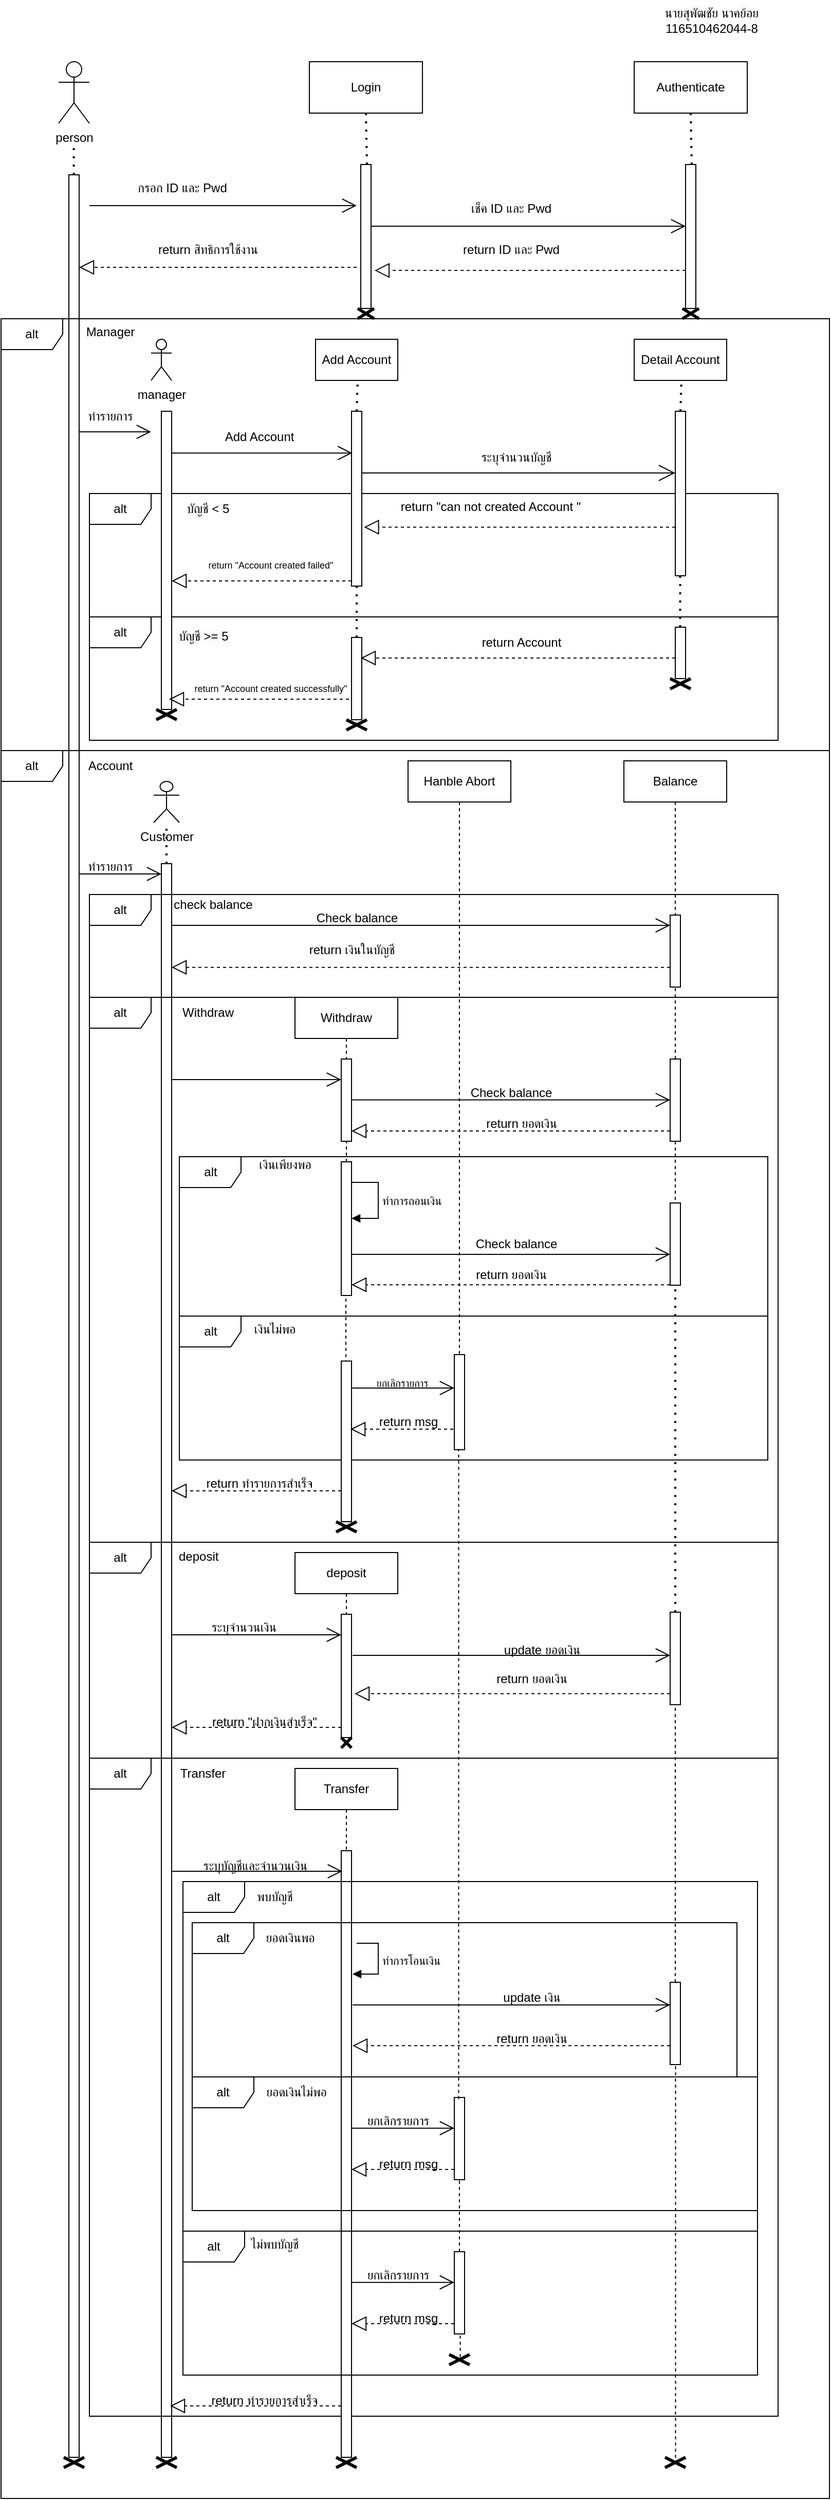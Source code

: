 <mxfile version="25.0.3">
  <diagram name="หน้า-1" id="PzbtHWjbDMWsC_KnwCjL">
    <mxGraphModel dx="583" dy="316" grid="1" gridSize="10" guides="1" tooltips="1" connect="1" arrows="1" fold="1" page="1" pageScale="1" pageWidth="827" pageHeight="1169" math="0" shadow="0">
      <root>
        <mxCell id="0" />
        <mxCell id="1" parent="0" />
        <mxCell id="2a6KX6YkP8PHLypZ1eYJ-5" value="person" style="shape=umlActor;verticalLabelPosition=bottom;verticalAlign=top;html=1;" parent="1" vertex="1">
          <mxGeometry x="60" y="60" width="30" height="60" as="geometry" />
        </mxCell>
        <mxCell id="2a6KX6YkP8PHLypZ1eYJ-6" value="Login" style="html=1;whiteSpace=wrap;" parent="1" vertex="1">
          <mxGeometry x="304" y="60" width="110" height="50" as="geometry" />
        </mxCell>
        <mxCell id="2a6KX6YkP8PHLypZ1eYJ-7" value="Authenticate" style="html=1;whiteSpace=wrap;" parent="1" vertex="1">
          <mxGeometry x="620" y="60" width="110" height="50" as="geometry" />
        </mxCell>
        <mxCell id="2a6KX6YkP8PHLypZ1eYJ-8" value="" style="html=1;points=[[0,0,0,0,5],[0,1,0,0,-5],[1,0,0,0,5],[1,1,0,0,-5]];perimeter=orthogonalPerimeter;outlineConnect=0;targetShapes=umlLifeline;portConstraint=eastwest;newEdgeStyle={&quot;curved&quot;:0,&quot;rounded&quot;:0};" parent="1" vertex="1">
          <mxGeometry x="70" y="170" width="10" height="2220" as="geometry" />
        </mxCell>
        <mxCell id="2a6KX6YkP8PHLypZ1eYJ-9" value="" style="endArrow=none;dashed=1;html=1;dashPattern=1 3;strokeWidth=2;rounded=0;" parent="1" edge="1">
          <mxGeometry width="50" height="50" relative="1" as="geometry">
            <mxPoint x="74.76" y="170" as="sourcePoint" />
            <mxPoint x="74.76" y="140" as="targetPoint" />
          </mxGeometry>
        </mxCell>
        <mxCell id="2a6KX6YkP8PHLypZ1eYJ-11" value="" style="html=1;points=[[0,0,0,0,5],[0,1,0,0,-5],[1,0,0,0,5],[1,1,0,0,-5]];perimeter=orthogonalPerimeter;outlineConnect=0;targetShapes=umlLifeline;portConstraint=eastwest;newEdgeStyle={&quot;curved&quot;:0,&quot;rounded&quot;:0};" parent="1" vertex="1">
          <mxGeometry x="354" y="160" width="10" height="140" as="geometry" />
        </mxCell>
        <mxCell id="2a6KX6YkP8PHLypZ1eYJ-12" value="" style="endArrow=open;endFill=1;endSize=12;html=1;rounded=0;" parent="1" edge="1">
          <mxGeometry width="160" relative="1" as="geometry">
            <mxPoint x="90" y="200" as="sourcePoint" />
            <mxPoint x="350" y="200" as="targetPoint" />
          </mxGeometry>
        </mxCell>
        <mxCell id="2a6KX6YkP8PHLypZ1eYJ-13" value="" style="endArrow=none;dashed=1;html=1;dashPattern=1 3;strokeWidth=2;rounded=0;entryX=0.5;entryY=1;entryDx=0;entryDy=0;" parent="1" edge="1">
          <mxGeometry width="50" height="50" relative="1" as="geometry">
            <mxPoint x="676" y="160" as="sourcePoint" />
            <mxPoint x="675" y="110" as="targetPoint" />
          </mxGeometry>
        </mxCell>
        <mxCell id="2a6KX6YkP8PHLypZ1eYJ-14" value="" style="html=1;points=[[0,0,0,0,5],[0,1,0,0,-5],[1,0,0,0,5],[1,1,0,0,-5]];perimeter=orthogonalPerimeter;outlineConnect=0;targetShapes=umlLifeline;portConstraint=eastwest;newEdgeStyle={&quot;curved&quot;:0,&quot;rounded&quot;:0};" parent="1" vertex="1">
          <mxGeometry x="670" y="160" width="10" height="140" as="geometry" />
        </mxCell>
        <mxCell id="2a6KX6YkP8PHLypZ1eYJ-15" value="" style="endArrow=open;endFill=1;endSize=12;html=1;rounded=0;" parent="1" target="2a6KX6YkP8PHLypZ1eYJ-14" edge="1">
          <mxGeometry width="160" relative="1" as="geometry">
            <mxPoint x="364" y="220" as="sourcePoint" />
            <mxPoint x="624" y="220" as="targetPoint" />
          </mxGeometry>
        </mxCell>
        <mxCell id="2a6KX6YkP8PHLypZ1eYJ-16" value="" style="shape=umlDestroy;whiteSpace=wrap;html=1;strokeWidth=3;targetShapes=umlLifeline;" parent="1" vertex="1">
          <mxGeometry x="351" y="300" width="16" height="10" as="geometry" />
        </mxCell>
        <mxCell id="2a6KX6YkP8PHLypZ1eYJ-17" value="" style="endArrow=block;dashed=1;endFill=0;endSize=12;html=1;rounded=0;entryX=1.343;entryY=0.736;entryDx=0;entryDy=0;entryPerimeter=0;" parent="1" source="2a6KX6YkP8PHLypZ1eYJ-14" target="2a6KX6YkP8PHLypZ1eYJ-11" edge="1">
          <mxGeometry width="160" relative="1" as="geometry">
            <mxPoint x="413" y="260" as="sourcePoint" />
            <mxPoint x="573" y="260" as="targetPoint" />
          </mxGeometry>
        </mxCell>
        <mxCell id="2a6KX6YkP8PHLypZ1eYJ-18" value="" style="shape=umlDestroy;whiteSpace=wrap;html=1;strokeWidth=3;targetShapes=umlLifeline;" parent="1" vertex="1">
          <mxGeometry x="667" y="300" width="16" height="10" as="geometry" />
        </mxCell>
        <mxCell id="2a6KX6YkP8PHLypZ1eYJ-19" value="" style="endArrow=block;dashed=1;endFill=0;endSize=12;html=1;rounded=0;" parent="1" target="2a6KX6YkP8PHLypZ1eYJ-8" edge="1">
          <mxGeometry width="160" relative="1" as="geometry">
            <mxPoint x="350" y="260" as="sourcePoint" />
            <mxPoint x="170" y="260" as="targetPoint" />
          </mxGeometry>
        </mxCell>
        <mxCell id="2a6KX6YkP8PHLypZ1eYJ-20" value="กรอก ID และ Pwd" style="text;html=1;align=center;verticalAlign=middle;resizable=0;points=[];autosize=1;strokeColor=none;fillColor=none;" parent="1" vertex="1">
          <mxGeometry x="120" y="168" width="120" height="30" as="geometry" />
        </mxCell>
        <mxCell id="2a6KX6YkP8PHLypZ1eYJ-21" value="เช็ค ID และ Pwd" style="text;html=1;align=center;verticalAlign=middle;resizable=0;points=[];autosize=1;strokeColor=none;fillColor=none;" parent="1" vertex="1">
          <mxGeometry x="445" y="188" width="110" height="30" as="geometry" />
        </mxCell>
        <mxCell id="2a6KX6YkP8PHLypZ1eYJ-22" value="return ID และ Pwd" style="text;html=1;align=center;verticalAlign=middle;resizable=0;points=[];autosize=1;strokeColor=none;fillColor=none;" parent="1" vertex="1">
          <mxGeometry x="440" y="228" width="120" height="30" as="geometry" />
        </mxCell>
        <mxCell id="2a6KX6YkP8PHLypZ1eYJ-23" value="return สิทธิการใช้งาน" style="text;html=1;align=center;verticalAlign=middle;resizable=0;points=[];autosize=1;strokeColor=none;fillColor=none;" parent="1" vertex="1">
          <mxGeometry x="140" y="228" width="130" height="30" as="geometry" />
        </mxCell>
        <mxCell id="2a6KX6YkP8PHLypZ1eYJ-24" value="alt" style="shape=umlFrame;whiteSpace=wrap;html=1;pointerEvents=0;" parent="1" vertex="1">
          <mxGeometry x="4" y="310" width="806" height="420" as="geometry" />
        </mxCell>
        <mxCell id="2a6KX6YkP8PHLypZ1eYJ-25" value="Manager" style="text;html=1;align=center;verticalAlign=middle;resizable=0;points=[];autosize=1;strokeColor=none;fillColor=none;" parent="1" vertex="1">
          <mxGeometry x="75" y="308" width="70" height="30" as="geometry" />
        </mxCell>
        <mxCell id="2a6KX6YkP8PHLypZ1eYJ-26" value="manager" style="shape=umlActor;verticalLabelPosition=bottom;verticalAlign=top;html=1;" parent="1" vertex="1">
          <mxGeometry x="150" y="330" width="20" height="40" as="geometry" />
        </mxCell>
        <mxCell id="2a6KX6YkP8PHLypZ1eYJ-27" value="Add Account" style="html=1;whiteSpace=wrap;" parent="1" vertex="1">
          <mxGeometry x="310" y="330" width="80" height="40" as="geometry" />
        </mxCell>
        <mxCell id="2a6KX6YkP8PHLypZ1eYJ-28" value="Detail Account" style="html=1;whiteSpace=wrap;" parent="1" vertex="1">
          <mxGeometry x="620" y="330" width="90" height="40" as="geometry" />
        </mxCell>
        <mxCell id="2a6KX6YkP8PHLypZ1eYJ-29" value="alt" style="shape=umlFrame;whiteSpace=wrap;html=1;pointerEvents=0;" parent="1" vertex="1">
          <mxGeometry x="90" y="480" width="670" height="120" as="geometry" />
        </mxCell>
        <mxCell id="2a6KX6YkP8PHLypZ1eYJ-30" value="alt" style="shape=umlFrame;whiteSpace=wrap;html=1;pointerEvents=0;" parent="1" vertex="1">
          <mxGeometry x="90" y="600" width="670" height="120" as="geometry" />
        </mxCell>
        <mxCell id="2a6KX6YkP8PHLypZ1eYJ-31" value="" style="html=1;points=[[0,0,0,0,5],[0,1,0,0,-5],[1,0,0,0,5],[1,1,0,0,-5]];perimeter=orthogonalPerimeter;outlineConnect=0;targetShapes=umlLifeline;portConstraint=eastwest;newEdgeStyle={&quot;curved&quot;:0,&quot;rounded&quot;:0};" parent="1" vertex="1">
          <mxGeometry x="160" y="400" width="10" height="290" as="geometry" />
        </mxCell>
        <mxCell id="2a6KX6YkP8PHLypZ1eYJ-32" value="" style="shape=umlDestroy;whiteSpace=wrap;html=1;strokeWidth=3;targetShapes=umlLifeline;" parent="1" vertex="1">
          <mxGeometry x="155" y="690" width="20" height="10" as="geometry" />
        </mxCell>
        <mxCell id="2a6KX6YkP8PHLypZ1eYJ-33" value="" style="endArrow=none;dashed=1;html=1;dashPattern=1 3;strokeWidth=2;rounded=0;entryX=0.5;entryY=1;entryDx=0;entryDy=0;" parent="1" edge="1">
          <mxGeometry width="50" height="50" relative="1" as="geometry">
            <mxPoint x="360" y="160" as="sourcePoint" />
            <mxPoint x="359" y="110" as="targetPoint" />
          </mxGeometry>
        </mxCell>
        <mxCell id="2a6KX6YkP8PHLypZ1eYJ-34" value="" style="endArrow=none;dashed=1;html=1;dashPattern=1 3;strokeWidth=2;rounded=0;entryX=0.5;entryY=1;entryDx=0;entryDy=0;" parent="1" edge="1">
          <mxGeometry width="50" height="50" relative="1" as="geometry">
            <mxPoint x="350" y="400" as="sourcePoint" />
            <mxPoint x="351" y="370" as="targetPoint" />
          </mxGeometry>
        </mxCell>
        <mxCell id="2a6KX6YkP8PHLypZ1eYJ-35" value="" style="html=1;points=[[0,0,0,0,5],[0,1,0,0,-5],[1,0,0,0,5],[1,1,0,0,-5]];perimeter=orthogonalPerimeter;outlineConnect=0;targetShapes=umlLifeline;portConstraint=eastwest;newEdgeStyle={&quot;curved&quot;:0,&quot;rounded&quot;:0};" parent="1" vertex="1">
          <mxGeometry x="345" y="400" width="10" height="170" as="geometry" />
        </mxCell>
        <mxCell id="2a6KX6YkP8PHLypZ1eYJ-36" value="" style="endArrow=none;dashed=1;html=1;dashPattern=1 3;strokeWidth=2;rounded=0;entryX=0.5;entryY=1;entryDx=0;entryDy=0;" parent="1" edge="1">
          <mxGeometry width="50" height="50" relative="1" as="geometry">
            <mxPoint x="665" y="400" as="sourcePoint" />
            <mxPoint x="666" y="370" as="targetPoint" />
          </mxGeometry>
        </mxCell>
        <mxCell id="2a6KX6YkP8PHLypZ1eYJ-37" value="" style="html=1;points=[[0,0,0,0,5],[0,1,0,0,-5],[1,0,0,0,5],[1,1,0,0,-5]];perimeter=orthogonalPerimeter;outlineConnect=0;targetShapes=umlLifeline;portConstraint=eastwest;newEdgeStyle={&quot;curved&quot;:0,&quot;rounded&quot;:0};" parent="1" vertex="1">
          <mxGeometry x="660" y="400" width="10" height="160" as="geometry" />
        </mxCell>
        <mxCell id="2a6KX6YkP8PHLypZ1eYJ-39" value="" style="endArrow=open;endFill=1;endSize=12;html=1;rounded=0;" parent="1" edge="1">
          <mxGeometry width="160" relative="1" as="geometry">
            <mxPoint x="80" y="420" as="sourcePoint" />
            <mxPoint x="150" y="420" as="targetPoint" />
          </mxGeometry>
        </mxCell>
        <mxCell id="2a6KX6YkP8PHLypZ1eYJ-40" value="ทำรายการ" style="text;html=1;align=center;verticalAlign=middle;resizable=0;points=[];autosize=1;strokeColor=none;fillColor=none;" parent="1" vertex="1">
          <mxGeometry x="75" y="390" width="70" height="30" as="geometry" />
        </mxCell>
        <mxCell id="2a6KX6YkP8PHLypZ1eYJ-42" value="" style="endArrow=open;endFill=1;endSize=12;html=1;rounded=0;entryX=0.076;entryY=0.239;entryDx=0;entryDy=0;entryPerimeter=0;" parent="1" source="2a6KX6YkP8PHLypZ1eYJ-31" target="2a6KX6YkP8PHLypZ1eYJ-35" edge="1">
          <mxGeometry width="160" relative="1" as="geometry">
            <mxPoint x="180" y="440" as="sourcePoint" />
            <mxPoint x="340" y="440" as="targetPoint" />
          </mxGeometry>
        </mxCell>
        <mxCell id="2a6KX6YkP8PHLypZ1eYJ-43" value="Add Account" style="text;html=1;align=center;verticalAlign=middle;resizable=0;points=[];autosize=1;strokeColor=none;fillColor=none;" parent="1" vertex="1">
          <mxGeometry x="210" y="410" width="90" height="30" as="geometry" />
        </mxCell>
        <mxCell id="2a6KX6YkP8PHLypZ1eYJ-44" value="" style="endArrow=open;endFill=1;endSize=14;html=1;rounded=0;" parent="1" target="2a6KX6YkP8PHLypZ1eYJ-37" edge="1">
          <mxGeometry width="160" relative="1" as="geometry">
            <mxPoint x="355" y="460" as="sourcePoint" />
            <mxPoint x="515" y="460" as="targetPoint" />
          </mxGeometry>
        </mxCell>
        <mxCell id="OLqsji2p51cTwFN1zE4I-1" value="ระบุจำนวนบัญชี" style="text;html=1;align=center;verticalAlign=middle;resizable=0;points=[];autosize=1;strokeColor=none;fillColor=none;" parent="1" vertex="1">
          <mxGeometry x="455" y="430" width="100" height="30" as="geometry" />
        </mxCell>
        <mxCell id="OLqsji2p51cTwFN1zE4I-2" value="บัญชี &amp;lt; 5" style="text;html=1;align=center;verticalAlign=middle;resizable=0;points=[];autosize=1;strokeColor=none;fillColor=none;" parent="1" vertex="1">
          <mxGeometry x="170" y="480" width="70" height="30" as="geometry" />
        </mxCell>
        <mxCell id="OLqsji2p51cTwFN1zE4I-3" value="" style="endArrow=block;dashed=1;endFill=0;endSize=12;html=1;rounded=0;" parent="1" edge="1">
          <mxGeometry width="160" relative="1" as="geometry">
            <mxPoint x="530" y="540" as="sourcePoint" />
            <mxPoint x="530" y="540" as="targetPoint" />
          </mxGeometry>
        </mxCell>
        <mxCell id="OLqsji2p51cTwFN1zE4I-4" value="" style="endArrow=block;dashed=1;endFill=0;endSize=12;html=1;rounded=0;entryX=1.22;entryY=0.663;entryDx=0;entryDy=0;entryPerimeter=0;" parent="1" source="2a6KX6YkP8PHLypZ1eYJ-37" target="2a6KX6YkP8PHLypZ1eYJ-35" edge="1">
          <mxGeometry width="160" relative="1" as="geometry">
            <mxPoint x="370" y="540" as="sourcePoint" />
            <mxPoint x="530" y="540" as="targetPoint" />
          </mxGeometry>
        </mxCell>
        <mxCell id="OLqsji2p51cTwFN1zE4I-5" value="return &quot;can not created Account &quot;" style="text;html=1;align=center;verticalAlign=middle;resizable=0;points=[];autosize=1;strokeColor=none;fillColor=none;" parent="1" vertex="1">
          <mxGeometry x="380" y="478" width="200" height="30" as="geometry" />
        </mxCell>
        <mxCell id="OLqsji2p51cTwFN1zE4I-6" value="" style="endArrow=block;dashed=1;endFill=0;endSize=12;html=1;rounded=0;exitX=0;exitY=1;exitDx=0;exitDy=-5;exitPerimeter=0;" parent="1" source="2a6KX6YkP8PHLypZ1eYJ-35" target="2a6KX6YkP8PHLypZ1eYJ-31" edge="1">
          <mxGeometry width="160" relative="1" as="geometry">
            <mxPoint x="150" y="520" as="sourcePoint" />
            <mxPoint x="310" y="520" as="targetPoint" />
          </mxGeometry>
        </mxCell>
        <mxCell id="OLqsji2p51cTwFN1zE4I-7" value="return &quot;Account created failed&quot;" style="text;html=1;align=center;verticalAlign=middle;resizable=0;points=[];autosize=1;strokeColor=none;fillColor=none;fontSize=9;" parent="1" vertex="1">
          <mxGeometry x="196" y="540" width="140" height="20" as="geometry" />
        </mxCell>
        <mxCell id="CwJPg5COREhSYCsojFhI-1" value="" style="html=1;points=[[0,0,0,0,5],[0,1,0,0,-5],[1,0,0,0,5],[1,1,0,0,-5]];perimeter=orthogonalPerimeter;outlineConnect=0;targetShapes=umlLifeline;portConstraint=eastwest;newEdgeStyle={&quot;curved&quot;:0,&quot;rounded&quot;:0};" vertex="1" parent="1">
          <mxGeometry x="345" y="620" width="10" height="80" as="geometry" />
        </mxCell>
        <mxCell id="CwJPg5COREhSYCsojFhI-2" value="" style="endArrow=none;dashed=1;html=1;dashPattern=1 3;strokeWidth=2;rounded=0;" edge="1" parent="1" source="CwJPg5COREhSYCsojFhI-1" target="2a6KX6YkP8PHLypZ1eYJ-35">
          <mxGeometry width="50" height="50" relative="1" as="geometry">
            <mxPoint x="390" y="690" as="sourcePoint" />
            <mxPoint x="440" y="640" as="targetPoint" />
          </mxGeometry>
        </mxCell>
        <mxCell id="CwJPg5COREhSYCsojFhI-3" value="" style="endArrow=block;dashed=1;endFill=0;endSize=12;html=1;rounded=0;exitX=0;exitY=1;exitDx=0;exitDy=-5;exitPerimeter=0;" edge="1" parent="1">
          <mxGeometry width="160" relative="1" as="geometry">
            <mxPoint x="342.5" y="680" as="sourcePoint" />
            <mxPoint x="167.5" y="680" as="targetPoint" />
          </mxGeometry>
        </mxCell>
        <mxCell id="CwJPg5COREhSYCsojFhI-4" value="" style="endArrow=block;dashed=1;endFill=0;endSize=12;html=1;rounded=0;entryX=1.22;entryY=0.663;entryDx=0;entryDy=0;entryPerimeter=0;" edge="1" parent="1" source="CwJPg5COREhSYCsojFhI-5">
          <mxGeometry width="160" relative="1" as="geometry">
            <mxPoint x="657" y="640" as="sourcePoint" />
            <mxPoint x="354" y="640" as="targetPoint" />
          </mxGeometry>
        </mxCell>
        <mxCell id="CwJPg5COREhSYCsojFhI-5" value="" style="html=1;points=[[0,0,0,0,5],[0,1,0,0,-5],[1,0,0,0,5],[1,1,0,0,-5]];perimeter=orthogonalPerimeter;outlineConnect=0;targetShapes=umlLifeline;portConstraint=eastwest;newEdgeStyle={&quot;curved&quot;:0,&quot;rounded&quot;:0};" vertex="1" parent="1">
          <mxGeometry x="660" y="610" width="10" height="50" as="geometry" />
        </mxCell>
        <mxCell id="CwJPg5COREhSYCsojFhI-6" value="" style="endArrow=none;dashed=1;html=1;dashPattern=1 3;strokeWidth=2;rounded=0;" edge="1" parent="1">
          <mxGeometry width="50" height="50" relative="1" as="geometry">
            <mxPoint x="664.76" y="610" as="sourcePoint" />
            <mxPoint x="664.76" y="560" as="targetPoint" />
          </mxGeometry>
        </mxCell>
        <mxCell id="CwJPg5COREhSYCsojFhI-7" value="return Account" style="text;html=1;align=center;verticalAlign=middle;resizable=0;points=[];autosize=1;strokeColor=none;fillColor=none;" vertex="1" parent="1">
          <mxGeometry x="460" y="610" width="100" height="30" as="geometry" />
        </mxCell>
        <mxCell id="CwJPg5COREhSYCsojFhI-8" value="return &quot;Account created successfully&quot;" style="text;html=1;align=center;verticalAlign=middle;resizable=0;points=[];autosize=1;strokeColor=none;fillColor=none;fontSize=9;" vertex="1" parent="1">
          <mxGeometry x="181" y="660" width="170" height="20" as="geometry" />
        </mxCell>
        <mxCell id="CwJPg5COREhSYCsojFhI-10" value="alt" style="shape=umlFrame;whiteSpace=wrap;html=1;pointerEvents=0;" vertex="1" parent="1">
          <mxGeometry x="4" y="730" width="806" height="1700" as="geometry" />
        </mxCell>
        <mxCell id="CwJPg5COREhSYCsojFhI-11" value="Account" style="text;html=1;align=center;verticalAlign=middle;resizable=0;points=[];autosize=1;strokeColor=none;fillColor=none;" vertex="1" parent="1">
          <mxGeometry x="75" y="730" width="70" height="30" as="geometry" />
        </mxCell>
        <mxCell id="CwJPg5COREhSYCsojFhI-13" value="Customer" style="shape=umlActor;verticalLabelPosition=bottom;verticalAlign=top;html=1;outlineConnect=0;" vertex="1" parent="1">
          <mxGeometry x="152.5" y="760" width="25" height="40" as="geometry" />
        </mxCell>
        <mxCell id="CwJPg5COREhSYCsojFhI-14" value="" style="endArrow=none;dashed=1;html=1;dashPattern=1 3;strokeWidth=2;rounded=0;" edge="1" parent="1" source="CwJPg5COREhSYCsojFhI-15" target="CwJPg5COREhSYCsojFhI-13">
          <mxGeometry width="50" height="50" relative="1" as="geometry">
            <mxPoint x="170" y="840" as="sourcePoint" />
            <mxPoint x="220" y="790" as="targetPoint" />
          </mxGeometry>
        </mxCell>
        <mxCell id="CwJPg5COREhSYCsojFhI-15" value="" style="html=1;points=[[0,0,0,0,5],[0,1,0,0,-5],[1,0,0,0,5],[1,1,0,0,-5]];perimeter=orthogonalPerimeter;outlineConnect=0;targetShapes=umlLifeline;portConstraint=eastwest;newEdgeStyle={&quot;curved&quot;:0,&quot;rounded&quot;:0};" vertex="1" parent="1">
          <mxGeometry x="160" y="840" width="10" height="1550" as="geometry" />
        </mxCell>
        <mxCell id="CwJPg5COREhSYCsojFhI-16" value="Hanble Abort" style="shape=umlLifeline;perimeter=lifelinePerimeter;whiteSpace=wrap;html=1;container=1;dropTarget=0;collapsible=0;recursiveResize=0;outlineConnect=0;portConstraint=eastwest;newEdgeStyle={&quot;curved&quot;:0,&quot;rounded&quot;:0};" vertex="1" parent="1">
          <mxGeometry x="400" y="740" width="100" height="580" as="geometry" />
        </mxCell>
        <mxCell id="CwJPg5COREhSYCsojFhI-17" value="Balance" style="shape=umlLifeline;perimeter=lifelinePerimeter;whiteSpace=wrap;html=1;container=1;dropTarget=0;collapsible=0;recursiveResize=0;outlineConnect=0;portConstraint=eastwest;newEdgeStyle={&quot;curved&quot;:0,&quot;rounded&quot;:0};" vertex="1" parent="1">
          <mxGeometry x="610" y="740" width="100" height="150" as="geometry" />
        </mxCell>
        <mxCell id="CwJPg5COREhSYCsojFhI-19" value="alt" style="shape=umlFrame;whiteSpace=wrap;html=1;pointerEvents=0;" vertex="1" parent="1">
          <mxGeometry x="90" y="870" width="670" height="100" as="geometry" />
        </mxCell>
        <mxCell id="CwJPg5COREhSYCsojFhI-20" value="" style="endArrow=open;endFill=1;endSize=12;html=1;rounded=0;" edge="1" parent="1" target="CwJPg5COREhSYCsojFhI-15">
          <mxGeometry width="160" relative="1" as="geometry">
            <mxPoint x="80" y="850" as="sourcePoint" />
            <mxPoint x="240" y="850" as="targetPoint" />
          </mxGeometry>
        </mxCell>
        <mxCell id="CwJPg5COREhSYCsojFhI-21" value="ทำรายการ" style="text;html=1;align=center;verticalAlign=middle;resizable=0;points=[];autosize=1;strokeColor=none;fillColor=none;" vertex="1" parent="1">
          <mxGeometry x="75" y="828" width="70" height="30" as="geometry" />
        </mxCell>
        <mxCell id="CwJPg5COREhSYCsojFhI-22" value="check balance" style="text;html=1;align=center;verticalAlign=middle;resizable=0;points=[];autosize=1;strokeColor=none;fillColor=none;" vertex="1" parent="1">
          <mxGeometry x="160" y="865" width="100" height="30" as="geometry" />
        </mxCell>
        <mxCell id="CwJPg5COREhSYCsojFhI-24" value="" style="html=1;points=[[0,0,0,0,5],[0,1,0,0,-5],[1,0,0,0,5],[1,1,0,0,-5]];perimeter=orthogonalPerimeter;outlineConnect=0;targetShapes=umlLifeline;portConstraint=eastwest;newEdgeStyle={&quot;curved&quot;:0,&quot;rounded&quot;:0};" vertex="1" parent="1">
          <mxGeometry x="655" y="890" width="10" height="70" as="geometry" />
        </mxCell>
        <mxCell id="CwJPg5COREhSYCsojFhI-25" value="" style="endArrow=open;endFill=1;endSize=12;html=1;rounded=0;entryX=0;entryY=0;entryDx=0;entryDy=5;entryPerimeter=0;" edge="1" parent="1">
          <mxGeometry width="160" relative="1" as="geometry">
            <mxPoint x="170" y="900" as="sourcePoint" />
            <mxPoint x="655" y="900" as="targetPoint" />
          </mxGeometry>
        </mxCell>
        <mxCell id="CwJPg5COREhSYCsojFhI-26" value="Check balance" style="text;html=1;align=center;verticalAlign=middle;resizable=0;points=[];autosize=1;strokeColor=none;fillColor=none;" vertex="1" parent="1">
          <mxGeometry x="300" y="878" width="100" height="30" as="geometry" />
        </mxCell>
        <mxCell id="CwJPg5COREhSYCsojFhI-27" value="" style="endArrow=block;dashed=1;endFill=0;endSize=12;html=1;rounded=0;" edge="1" parent="1">
          <mxGeometry width="160" relative="1" as="geometry">
            <mxPoint x="655" y="940.85" as="sourcePoint" />
            <mxPoint x="170" y="940.85" as="targetPoint" />
          </mxGeometry>
        </mxCell>
        <mxCell id="CwJPg5COREhSYCsojFhI-28" value="return เงินในบัญชี" style="text;html=1;align=center;verticalAlign=middle;resizable=0;points=[];autosize=1;strokeColor=none;fillColor=none;" vertex="1" parent="1">
          <mxGeometry x="290" y="908.85" width="110" height="30" as="geometry" />
        </mxCell>
        <mxCell id="CwJPg5COREhSYCsojFhI-29" value="alt" style="shape=umlFrame;whiteSpace=wrap;html=1;pointerEvents=0;" vertex="1" parent="1">
          <mxGeometry x="90" y="970" width="670" height="530" as="geometry" />
        </mxCell>
        <mxCell id="CwJPg5COREhSYCsojFhI-30" value="Withdraw" style="text;html=1;align=center;verticalAlign=middle;resizable=0;points=[];autosize=1;strokeColor=none;fillColor=none;" vertex="1" parent="1">
          <mxGeometry x="170" y="970" width="70" height="30" as="geometry" />
        </mxCell>
        <mxCell id="CwJPg5COREhSYCsojFhI-31" value="Withdraw" style="shape=umlLifeline;perimeter=lifelinePerimeter;whiteSpace=wrap;html=1;container=1;dropTarget=0;collapsible=0;recursiveResize=0;outlineConnect=0;portConstraint=eastwest;newEdgeStyle={&quot;curved&quot;:0,&quot;rounded&quot;:0};" vertex="1" parent="1">
          <mxGeometry x="290" y="970" width="100" height="60" as="geometry" />
        </mxCell>
        <mxCell id="CwJPg5COREhSYCsojFhI-32" value="" style="endArrow=open;endFill=1;endSize=12;html=1;rounded=0;" edge="1" parent="1" target="CwJPg5COREhSYCsojFhI-33">
          <mxGeometry width="160" relative="1" as="geometry">
            <mxPoint x="170" y="1050" as="sourcePoint" />
            <mxPoint x="330" y="1050" as="targetPoint" />
          </mxGeometry>
        </mxCell>
        <mxCell id="CwJPg5COREhSYCsojFhI-33" value="" style="html=1;points=[[0,0,0,0,5],[0,1,0,0,-5],[1,0,0,0,5],[1,1,0,0,-5]];perimeter=orthogonalPerimeter;outlineConnect=0;targetShapes=umlLifeline;portConstraint=eastwest;newEdgeStyle={&quot;curved&quot;:0,&quot;rounded&quot;:0};" vertex="1" parent="1">
          <mxGeometry x="335" y="1030" width="10" height="80" as="geometry" />
        </mxCell>
        <mxCell id="CwJPg5COREhSYCsojFhI-36" value="" style="html=1;points=[[0,0,0,0,5],[0,1,0,0,-5],[1,0,0,0,5],[1,1,0,0,-5]];perimeter=orthogonalPerimeter;outlineConnect=0;targetShapes=umlLifeline;portConstraint=eastwest;newEdgeStyle={&quot;curved&quot;:0,&quot;rounded&quot;:0};" vertex="1" parent="1">
          <mxGeometry x="655" y="1030" width="10" height="80" as="geometry" />
        </mxCell>
        <mxCell id="CwJPg5COREhSYCsojFhI-38" value="" style="endArrow=none;dashed=1;html=1;rounded=0;" edge="1" parent="1" source="CwJPg5COREhSYCsojFhI-36" target="CwJPg5COREhSYCsojFhI-24">
          <mxGeometry width="50" height="50" relative="1" as="geometry">
            <mxPoint x="570" y="1040" as="sourcePoint" />
            <mxPoint x="620" y="990" as="targetPoint" />
          </mxGeometry>
        </mxCell>
        <mxCell id="CwJPg5COREhSYCsojFhI-40" value="" style="endArrow=open;endFill=1;endSize=12;html=1;rounded=0;" edge="1" parent="1" target="CwJPg5COREhSYCsojFhI-36">
          <mxGeometry width="160" relative="1" as="geometry">
            <mxPoint x="345" y="1069.79" as="sourcePoint" />
            <mxPoint x="505" y="1069.79" as="targetPoint" />
          </mxGeometry>
        </mxCell>
        <mxCell id="CwJPg5COREhSYCsojFhI-41" value="Check balance" style="text;html=1;align=center;verticalAlign=middle;resizable=0;points=[];autosize=1;strokeColor=none;fillColor=none;" vertex="1" parent="1">
          <mxGeometry x="450" y="1048" width="100" height="30" as="geometry" />
        </mxCell>
        <mxCell id="CwJPg5COREhSYCsojFhI-42" value="" style="endArrow=block;dashed=1;endFill=0;endSize=12;html=1;rounded=0;" edge="1" parent="1">
          <mxGeometry width="160" relative="1" as="geometry">
            <mxPoint x="655" y="1100" as="sourcePoint" />
            <mxPoint x="345" y="1100" as="targetPoint" />
          </mxGeometry>
        </mxCell>
        <mxCell id="CwJPg5COREhSYCsojFhI-43" value="return ยอดเงิน" style="text;html=1;align=center;verticalAlign=middle;resizable=0;points=[];autosize=1;strokeColor=none;fillColor=none;" vertex="1" parent="1">
          <mxGeometry x="460" y="1078" width="100" height="30" as="geometry" />
        </mxCell>
        <mxCell id="CwJPg5COREhSYCsojFhI-44" value="&lt;span style=&quot;color: rgba(0, 0, 0, 0); font-family: monospace; font-size: 0px; text-align: start;&quot;&gt;%3CmxGraphModel%3E%3Croot%3E%3CmxCell%20id%3D%220%22%2F%3E%3CmxCell%20id%3D%221%22%20parent%3D%220%22%2F%3E%3CmxCell%20id%3D%222%22%20value%3D%22alt%22%20style%3D%22shape%3DumlFrame%3BwhiteSpace%3Dwrap%3Bhtml%3D1%3BpointerEvents%3D0%3B%22%20vertex%3D%221%22%20parent%3D%221%22%3E%3CmxGeometry%20x%3D%2290%22%20y%3D%22870%22%20width%3D%22670%22%20height%3D%22100%22%20as%3D%22geometry%22%2F%3E%3C%2FmxCell%3E%3C%2Froot%3E%3C%2FmxGraphModel%3E&lt;/span&gt;" style="html=1;points=[[0,0,0,0,5],[0,1,0,0,-5],[1,0,0,0,5],[1,1,0,0,-5]];perimeter=orthogonalPerimeter;outlineConnect=0;targetShapes=umlLifeline;portConstraint=eastwest;newEdgeStyle={&quot;curved&quot;:0,&quot;rounded&quot;:0};" vertex="1" parent="1">
          <mxGeometry x="335" y="1130" width="10" height="130" as="geometry" />
        </mxCell>
        <mxCell id="CwJPg5COREhSYCsojFhI-45" value="ทำการถอนเงิน" style="html=1;align=left;spacingLeft=2;endArrow=block;rounded=0;edgeStyle=orthogonalEdgeStyle;curved=0;rounded=0;" edge="1" target="CwJPg5COREhSYCsojFhI-44" parent="1">
          <mxGeometry relative="1" as="geometry">
            <mxPoint x="345" y="1150.0" as="sourcePoint" />
            <Array as="points">
              <mxPoint x="371" y="1150" />
              <mxPoint x="371" y="1185" />
            </Array>
          </mxGeometry>
        </mxCell>
        <mxCell id="CwJPg5COREhSYCsojFhI-46" value="alt" style="shape=umlFrame;whiteSpace=wrap;html=1;pointerEvents=0;" vertex="1" parent="1">
          <mxGeometry x="177.5" y="1125" width="572.5" height="155" as="geometry" />
        </mxCell>
        <mxCell id="CwJPg5COREhSYCsojFhI-48" value="" style="endArrow=none;dashed=1;html=1;rounded=0;" edge="1" parent="1" target="CwJPg5COREhSYCsojFhI-33">
          <mxGeometry width="50" height="50" relative="1" as="geometry">
            <mxPoint x="340" y="1130" as="sourcePoint" />
            <mxPoint x="410" y="1090" as="targetPoint" />
          </mxGeometry>
        </mxCell>
        <mxCell id="CwJPg5COREhSYCsojFhI-49" value="เงินเพียงพอ" style="text;html=1;align=center;verticalAlign=middle;resizable=0;points=[];autosize=1;strokeColor=none;fillColor=none;" vertex="1" parent="1">
          <mxGeometry x="240" y="1118" width="80" height="30" as="geometry" />
        </mxCell>
        <mxCell id="CwJPg5COREhSYCsojFhI-50" value="" style="endArrow=none;dashed=1;html=1;rounded=0;" edge="1" parent="1" source="CwJPg5COREhSYCsojFhI-36" target="CwJPg5COREhSYCsojFhI-51">
          <mxGeometry width="50" height="50" relative="1" as="geometry">
            <mxPoint x="660" y="1180" as="sourcePoint" />
            <mxPoint x="660" y="1110" as="targetPoint" />
          </mxGeometry>
        </mxCell>
        <mxCell id="CwJPg5COREhSYCsojFhI-51" value="" style="html=1;points=[[0,0,0,0,5],[0,1,0,0,-5],[1,0,0,0,5],[1,1,0,0,-5]];perimeter=orthogonalPerimeter;outlineConnect=0;targetShapes=umlLifeline;portConstraint=eastwest;newEdgeStyle={&quot;curved&quot;:0,&quot;rounded&quot;:0};" vertex="1" parent="1">
          <mxGeometry x="655" y="1170" width="10" height="80" as="geometry" />
        </mxCell>
        <mxCell id="CwJPg5COREhSYCsojFhI-52" value="" style="endArrow=open;endFill=1;endSize=12;html=1;rounded=0;" edge="1" parent="1">
          <mxGeometry width="160" relative="1" as="geometry">
            <mxPoint x="345" y="1220" as="sourcePoint" />
            <mxPoint x="655" y="1220" as="targetPoint" />
          </mxGeometry>
        </mxCell>
        <mxCell id="CwJPg5COREhSYCsojFhI-53" value="Check balance" style="text;html=1;align=center;verticalAlign=middle;resizable=0;points=[];autosize=1;strokeColor=none;fillColor=none;" vertex="1" parent="1">
          <mxGeometry x="455" y="1195" width="100" height="30" as="geometry" />
        </mxCell>
        <mxCell id="CwJPg5COREhSYCsojFhI-54" value="return ยอดเงิน" style="text;html=1;align=center;verticalAlign=middle;resizable=0;points=[];autosize=1;strokeColor=none;fillColor=none;" vertex="1" parent="1">
          <mxGeometry x="450" y="1225" width="100" height="30" as="geometry" />
        </mxCell>
        <mxCell id="CwJPg5COREhSYCsojFhI-55" value="" style="endArrow=block;dashed=1;endFill=0;endSize=12;html=1;rounded=0;" edge="1" parent="1">
          <mxGeometry width="160" relative="1" as="geometry">
            <mxPoint x="655" y="1249.57" as="sourcePoint" />
            <mxPoint x="345" y="1249.57" as="targetPoint" />
          </mxGeometry>
        </mxCell>
        <mxCell id="CwJPg5COREhSYCsojFhI-56" value="alt" style="shape=umlFrame;whiteSpace=wrap;html=1;pointerEvents=0;" vertex="1" parent="1">
          <mxGeometry x="177.5" y="1280" width="572.5" height="140" as="geometry" />
        </mxCell>
        <mxCell id="CwJPg5COREhSYCsojFhI-57" value="เงินไม่พอ" style="text;html=1;align=center;verticalAlign=middle;resizable=0;points=[];autosize=1;strokeColor=none;fillColor=none;" vertex="1" parent="1">
          <mxGeometry x="235" y="1278" width="70" height="30" as="geometry" />
        </mxCell>
        <mxCell id="CwJPg5COREhSYCsojFhI-58" value="" style="html=1;points=[[0,0,0,0,5],[0,1,0,0,-5],[1,0,0,0,5],[1,1,0,0,-5]];perimeter=orthogonalPerimeter;outlineConnect=0;targetShapes=umlLifeline;portConstraint=eastwest;newEdgeStyle={&quot;curved&quot;:0,&quot;rounded&quot;:0};" vertex="1" parent="1">
          <mxGeometry x="445" y="1317.5" width="10" height="92.5" as="geometry" />
        </mxCell>
        <mxCell id="CwJPg5COREhSYCsojFhI-59" value="" style="endArrow=none;dashed=1;html=1;rounded=0;" edge="1" parent="1" target="CwJPg5COREhSYCsojFhI-60">
          <mxGeometry width="50" height="50" relative="1" as="geometry">
            <mxPoint x="339.55" y="1263" as="sourcePoint" />
            <mxPoint x="339.55" y="1323" as="targetPoint" />
          </mxGeometry>
        </mxCell>
        <mxCell id="CwJPg5COREhSYCsojFhI-60" value="" style="html=1;points=[[0,0,0,0,5],[0,1,0,0,-5],[1,0,0,0,5],[1,1,0,0,-5]];perimeter=orthogonalPerimeter;outlineConnect=0;targetShapes=umlLifeline;portConstraint=eastwest;newEdgeStyle={&quot;curved&quot;:0,&quot;rounded&quot;:0};" vertex="1" parent="1">
          <mxGeometry x="335" y="1323.75" width="10" height="156.25" as="geometry" />
        </mxCell>
        <mxCell id="CwJPg5COREhSYCsojFhI-61" value="" style="endArrow=open;endFill=1;endSize=12;html=1;rounded=0;" edge="1" parent="1">
          <mxGeometry width="160" relative="1" as="geometry">
            <mxPoint x="345" y="1350" as="sourcePoint" />
            <mxPoint x="445" y="1350" as="targetPoint" />
          </mxGeometry>
        </mxCell>
        <mxCell id="CwJPg5COREhSYCsojFhI-62" value="ยกเลิกรายการ" style="text;html=1;align=center;verticalAlign=middle;resizable=0;points=[];autosize=1;strokeColor=none;fillColor=none;fontSize=10;" vertex="1" parent="1">
          <mxGeometry x="354" y="1330" width="80" height="30" as="geometry" />
        </mxCell>
        <mxCell id="CwJPg5COREhSYCsojFhI-63" value="" style="endArrow=block;dashed=1;endFill=0;endSize=12;html=1;rounded=0;" edge="1" parent="1">
          <mxGeometry width="160" relative="1" as="geometry">
            <mxPoint x="444" y="1390" as="sourcePoint" />
            <mxPoint x="344" y="1390" as="targetPoint" />
          </mxGeometry>
        </mxCell>
        <mxCell id="CwJPg5COREhSYCsojFhI-64" value="return msg" style="text;html=1;align=center;verticalAlign=middle;resizable=0;points=[];autosize=1;strokeColor=none;fillColor=none;" vertex="1" parent="1">
          <mxGeometry x="360" y="1368" width="80" height="30" as="geometry" />
        </mxCell>
        <mxCell id="CwJPg5COREhSYCsojFhI-65" value="" style="endArrow=block;dashed=1;endFill=0;endSize=12;html=1;rounded=0;" edge="1" parent="1">
          <mxGeometry width="160" relative="1" as="geometry">
            <mxPoint x="335" y="1450.005" as="sourcePoint" />
            <mxPoint x="170" y="1450.005" as="targetPoint" />
          </mxGeometry>
        </mxCell>
        <mxCell id="CwJPg5COREhSYCsojFhI-66" value="return ทำรายการสำเร็จ" style="text;html=1;align=center;verticalAlign=middle;resizable=0;points=[];autosize=1;strokeColor=none;fillColor=none;" vertex="1" parent="1">
          <mxGeometry x="185" y="1428" width="140" height="30" as="geometry" />
        </mxCell>
        <mxCell id="CwJPg5COREhSYCsojFhI-67" value="" style="shape=umlDestroy;whiteSpace=wrap;html=1;strokeWidth=3;targetShapes=umlLifeline;" vertex="1" parent="1">
          <mxGeometry x="330" y="1480" width="20" height="10" as="geometry" />
        </mxCell>
        <mxCell id="CwJPg5COREhSYCsojFhI-68" value="alt" style="shape=umlFrame;whiteSpace=wrap;html=1;pointerEvents=0;" vertex="1" parent="1">
          <mxGeometry x="90" y="1500" width="670" height="210" as="geometry" />
        </mxCell>
        <mxCell id="CwJPg5COREhSYCsojFhI-69" value="deposit" style="shape=umlLifeline;perimeter=lifelinePerimeter;whiteSpace=wrap;html=1;container=1;dropTarget=0;collapsible=0;recursiveResize=0;outlineConnect=0;portConstraint=eastwest;newEdgeStyle={&quot;curved&quot;:0,&quot;rounded&quot;:0};" vertex="1" parent="1">
          <mxGeometry x="290" y="1510" width="100" height="60" as="geometry" />
        </mxCell>
        <mxCell id="CwJPg5COREhSYCsojFhI-70" value="&lt;span style=&quot;color: rgb(0, 0, 0); font-family: Helvetica; font-size: 12px; font-style: normal; font-variant-ligatures: normal; font-variant-caps: normal; font-weight: 400; letter-spacing: normal; orphans: 2; text-align: center; text-indent: 0px; text-transform: none; widows: 2; word-spacing: 0px; -webkit-text-stroke-width: 0px; white-space: normal; background-color: rgb(251, 251, 251); text-decoration-thickness: initial; text-decoration-style: initial; text-decoration-color: initial; display: inline !important; float: none;&quot;&gt;deposit&lt;/span&gt;" style="text;whiteSpace=wrap;html=1;" vertex="1" parent="1">
          <mxGeometry x="175" y="1500" width="70" height="40" as="geometry" />
        </mxCell>
        <mxCell id="CwJPg5COREhSYCsojFhI-71" value="" style="html=1;points=[[0,0,0,0,5],[0,1,0,0,-5],[1,0,0,0,5],[1,1,0,0,-5]];perimeter=orthogonalPerimeter;outlineConnect=0;targetShapes=umlLifeline;portConstraint=eastwest;newEdgeStyle={&quot;curved&quot;:0,&quot;rounded&quot;:0};" vertex="1" parent="1">
          <mxGeometry x="335" y="1570" width="10" height="120" as="geometry" />
        </mxCell>
        <mxCell id="CwJPg5COREhSYCsojFhI-72" value="" style="endArrow=open;endFill=1;endSize=12;html=1;rounded=0;" edge="1" parent="1" target="CwJPg5COREhSYCsojFhI-71">
          <mxGeometry width="160" relative="1" as="geometry">
            <mxPoint x="170" y="1590" as="sourcePoint" />
            <mxPoint x="330" y="1590" as="targetPoint" />
          </mxGeometry>
        </mxCell>
        <mxCell id="CwJPg5COREhSYCsojFhI-73" value="ระบุจำนวนเงิน" style="text;html=1;align=center;verticalAlign=middle;resizable=0;points=[];autosize=1;strokeColor=none;fillColor=none;" vertex="1" parent="1">
          <mxGeometry x="195" y="1568" width="90" height="30" as="geometry" />
        </mxCell>
        <mxCell id="CwJPg5COREhSYCsojFhI-76" value="update ยอดเงิน" style="text;html=1;align=center;verticalAlign=middle;resizable=0;points=[];autosize=1;strokeColor=none;fillColor=none;" vertex="1" parent="1">
          <mxGeometry x="480" y="1590" width="100" height="30" as="geometry" />
        </mxCell>
        <mxCell id="CwJPg5COREhSYCsojFhI-77" value="" style="endArrow=block;dashed=1;endFill=0;endSize=12;html=1;rounded=0;" edge="1" parent="1" source="CwJPg5COREhSYCsojFhI-74">
          <mxGeometry width="160" relative="1" as="geometry">
            <mxPoint x="673" y="1647.31" as="sourcePoint" />
            <mxPoint x="348" y="1647.31" as="targetPoint" />
          </mxGeometry>
        </mxCell>
        <mxCell id="CwJPg5COREhSYCsojFhI-78" value="return ยอดเงิน" style="text;html=1;align=center;verticalAlign=middle;resizable=0;points=[];autosize=1;strokeColor=none;fillColor=none;" vertex="1" parent="1">
          <mxGeometry x="470" y="1618" width="100" height="30" as="geometry" />
        </mxCell>
        <mxCell id="CwJPg5COREhSYCsojFhI-79" value="" style="endArrow=block;dashed=1;endFill=0;endSize=12;html=1;rounded=0;" edge="1" parent="1">
          <mxGeometry width="160" relative="1" as="geometry">
            <mxPoint x="335" y="1680.0" as="sourcePoint" />
            <mxPoint x="170" y="1680.0" as="targetPoint" />
          </mxGeometry>
        </mxCell>
        <mxCell id="CwJPg5COREhSYCsojFhI-80" value="return &quot;ฝากเงินสำเร็จ&quot;" style="text;html=1;align=center;verticalAlign=middle;resizable=0;points=[];autosize=1;strokeColor=none;fillColor=none;" vertex="1" parent="1">
          <mxGeometry x="195" y="1660" width="130" height="30" as="geometry" />
        </mxCell>
        <mxCell id="CwJPg5COREhSYCsojFhI-81" value="" style="shape=umlDestroy;whiteSpace=wrap;html=1;strokeWidth=3;targetShapes=umlLifeline;" vertex="1" parent="1">
          <mxGeometry x="335" y="1690" width="10" height="10" as="geometry" />
        </mxCell>
        <mxCell id="CwJPg5COREhSYCsojFhI-82" value="alt" style="shape=umlFrame;whiteSpace=wrap;html=1;pointerEvents=0;" vertex="1" parent="1">
          <mxGeometry x="90" y="1710" width="670" height="640" as="geometry" />
        </mxCell>
        <mxCell id="CwJPg5COREhSYCsojFhI-83" value="Transfer" style="text;html=1;align=center;verticalAlign=middle;resizable=0;points=[];autosize=1;strokeColor=none;fillColor=none;" vertex="1" parent="1">
          <mxGeometry x="165" y="1710" width="70" height="30" as="geometry" />
        </mxCell>
        <mxCell id="CwJPg5COREhSYCsojFhI-84" value="Transfer" style="shape=umlLifeline;perimeter=lifelinePerimeter;whiteSpace=wrap;html=1;container=1;dropTarget=0;collapsible=0;recursiveResize=0;outlineConnect=0;portConstraint=eastwest;newEdgeStyle={&quot;curved&quot;:0,&quot;rounded&quot;:0};" vertex="1" parent="1">
          <mxGeometry x="290" y="1720" width="100" height="80" as="geometry" />
        </mxCell>
        <mxCell id="CwJPg5COREhSYCsojFhI-85" value="" style="html=1;points=[[0,0,0,0,5],[0,1,0,0,-5],[1,0,0,0,5],[1,1,0,0,-5]];perimeter=orthogonalPerimeter;outlineConnect=0;targetShapes=umlLifeline;portConstraint=eastwest;newEdgeStyle={&quot;curved&quot;:0,&quot;rounded&quot;:0};" vertex="1" parent="1">
          <mxGeometry x="335" y="1800" width="10" height="590" as="geometry" />
        </mxCell>
        <mxCell id="CwJPg5COREhSYCsojFhI-86" value="" style="endArrow=open;endFill=1;endSize=12;html=1;rounded=0;" edge="1" parent="1" source="CwJPg5COREhSYCsojFhI-15">
          <mxGeometry width="160" relative="1" as="geometry">
            <mxPoint x="176" y="1820" as="sourcePoint" />
            <mxPoint x="336" y="1820" as="targetPoint" />
          </mxGeometry>
        </mxCell>
        <mxCell id="CwJPg5COREhSYCsojFhI-87" value="ระบุบัญชีและจำนวนเงิน" style="text;html=1;align=center;verticalAlign=middle;resizable=0;points=[];autosize=1;strokeColor=none;fillColor=none;" vertex="1" parent="1">
          <mxGeometry x="181" y="1800" width="140" height="30" as="geometry" />
        </mxCell>
        <mxCell id="CwJPg5COREhSYCsojFhI-88" value="alt" style="shape=umlFrame;whiteSpace=wrap;html=1;pointerEvents=0;" vertex="1" parent="1">
          <mxGeometry x="181" y="1830" width="559" height="340" as="geometry" />
        </mxCell>
        <mxCell id="CwJPg5COREhSYCsojFhI-89" value="พบบัญชี" style="text;html=1;align=center;verticalAlign=middle;resizable=0;points=[];autosize=1;strokeColor=none;fillColor=none;" vertex="1" parent="1">
          <mxGeometry x="240" y="1830" width="60" height="30" as="geometry" />
        </mxCell>
        <mxCell id="CwJPg5COREhSYCsojFhI-90" value="alt" style="shape=umlFrame;whiteSpace=wrap;html=1;pointerEvents=0;" vertex="1" parent="1">
          <mxGeometry x="190" y="2020" width="550" height="130" as="geometry" />
        </mxCell>
        <mxCell id="CwJPg5COREhSYCsojFhI-91" value="alt" style="shape=umlFrame;whiteSpace=wrap;html=1;pointerEvents=0;" vertex="1" parent="1">
          <mxGeometry x="190" y="1870" width="530" height="150" as="geometry" />
        </mxCell>
        <mxCell id="CwJPg5COREhSYCsojFhI-92" value="ยอดเงินพอ" style="text;html=1;align=center;verticalAlign=middle;resizable=0;points=[];autosize=1;strokeColor=none;fillColor=none;" vertex="1" parent="1">
          <mxGeometry x="245" y="1870" width="80" height="30" as="geometry" />
        </mxCell>
        <mxCell id="CwJPg5COREhSYCsojFhI-95" value="ทำการโอนเงิน" style="html=1;align=left;spacingLeft=2;endArrow=block;rounded=0;edgeStyle=orthogonalEdgeStyle;curved=0;rounded=0;" edge="1" parent="1">
          <mxGeometry relative="1" as="geometry">
            <mxPoint x="350" y="1890" as="sourcePoint" />
            <Array as="points">
              <mxPoint x="371" y="1920" />
            </Array>
            <mxPoint x="346" y="1920" as="targetPoint" />
          </mxGeometry>
        </mxCell>
        <mxCell id="CwJPg5COREhSYCsojFhI-96" value="" style="html=1;points=[[0,0,0,0,5],[0,1,0,0,-5],[1,0,0,0,5],[1,1,0,0,-5]];perimeter=orthogonalPerimeter;outlineConnect=0;targetShapes=umlLifeline;portConstraint=eastwest;newEdgeStyle={&quot;curved&quot;:0,&quot;rounded&quot;:0};" vertex="1" parent="1">
          <mxGeometry x="655" y="1928" width="10" height="80" as="geometry" />
        </mxCell>
        <mxCell id="CwJPg5COREhSYCsojFhI-97" value="" style="endArrow=open;endFill=1;endSize=12;html=1;rounded=0;" edge="1" parent="1" target="CwJPg5COREhSYCsojFhI-96">
          <mxGeometry width="160" relative="1" as="geometry">
            <mxPoint x="346" y="1950" as="sourcePoint" />
            <mxPoint x="660" y="1950" as="targetPoint" />
          </mxGeometry>
        </mxCell>
        <mxCell id="CwJPg5COREhSYCsojFhI-98" value="update เงิน" style="text;html=1;align=center;verticalAlign=middle;resizable=0;points=[];autosize=1;strokeColor=none;fillColor=none;" vertex="1" parent="1">
          <mxGeometry x="480" y="1928" width="80" height="30" as="geometry" />
        </mxCell>
        <mxCell id="CwJPg5COREhSYCsojFhI-99" value="" style="endArrow=block;dashed=1;endFill=0;endSize=12;html=1;rounded=0;" edge="1" parent="1" source="CwJPg5COREhSYCsojFhI-96">
          <mxGeometry width="160" relative="1" as="geometry">
            <mxPoint x="650" y="1990" as="sourcePoint" />
            <mxPoint x="346" y="1989.66" as="targetPoint" />
          </mxGeometry>
        </mxCell>
        <mxCell id="CwJPg5COREhSYCsojFhI-100" value="return ยอดเงิน" style="text;html=1;align=center;verticalAlign=middle;resizable=0;points=[];autosize=1;strokeColor=none;fillColor=none;" vertex="1" parent="1">
          <mxGeometry x="470" y="1968" width="100" height="30" as="geometry" />
        </mxCell>
        <mxCell id="CwJPg5COREhSYCsojFhI-101" value="ยอดเงินไม่พอ" style="text;html=1;align=center;verticalAlign=middle;resizable=0;points=[];autosize=1;strokeColor=none;fillColor=none;" vertex="1" parent="1">
          <mxGeometry x="246" y="2020" width="90" height="30" as="geometry" />
        </mxCell>
        <mxCell id="CwJPg5COREhSYCsojFhI-102" value="" style="html=1;points=[[0,0,0,0,5],[0,1,0,0,-5],[1,0,0,0,5],[1,1,0,0,-5]];perimeter=orthogonalPerimeter;outlineConnect=0;targetShapes=umlLifeline;portConstraint=eastwest;newEdgeStyle={&quot;curved&quot;:0,&quot;rounded&quot;:0};" vertex="1" parent="1">
          <mxGeometry x="445" y="2040" width="10" height="80" as="geometry" />
        </mxCell>
        <mxCell id="CwJPg5COREhSYCsojFhI-103" value="" style="endArrow=open;endFill=1;endSize=12;html=1;rounded=0;" edge="1" parent="1">
          <mxGeometry width="160" relative="1" as="geometry">
            <mxPoint x="345" y="2069.88" as="sourcePoint" />
            <mxPoint x="445" y="2069.88" as="targetPoint" />
          </mxGeometry>
        </mxCell>
        <mxCell id="CwJPg5COREhSYCsojFhI-104" value="ยกเลิกรายการ" style="text;html=1;align=center;verticalAlign=middle;resizable=0;points=[];autosize=1;strokeColor=none;fillColor=none;" vertex="1" parent="1">
          <mxGeometry x="345" y="2048" width="90" height="30" as="geometry" />
        </mxCell>
        <mxCell id="CwJPg5COREhSYCsojFhI-105" value="" style="endArrow=block;dashed=1;endFill=0;endSize=12;html=1;rounded=0;" edge="1" parent="1">
          <mxGeometry width="160" relative="1" as="geometry">
            <mxPoint x="445" y="2110" as="sourcePoint" />
            <mxPoint x="345" y="2110" as="targetPoint" />
          </mxGeometry>
        </mxCell>
        <mxCell id="CwJPg5COREhSYCsojFhI-106" value="return msg" style="text;html=1;align=center;verticalAlign=middle;resizable=0;points=[];autosize=1;strokeColor=none;fillColor=none;" vertex="1" parent="1">
          <mxGeometry x="360" y="2090" width="80" height="30" as="geometry" />
        </mxCell>
        <mxCell id="CwJPg5COREhSYCsojFhI-107" value="alt" style="shape=umlFrame;whiteSpace=wrap;html=1;pointerEvents=0;" vertex="1" parent="1">
          <mxGeometry x="181" y="2170" width="559" height="140" as="geometry" />
        </mxCell>
        <mxCell id="CwJPg5COREhSYCsojFhI-108" value="ไม่พบบัญชี" style="text;html=1;align=center;verticalAlign=middle;resizable=0;points=[];autosize=1;strokeColor=none;fillColor=none;" vertex="1" parent="1">
          <mxGeometry x="230" y="2168" width="80" height="30" as="geometry" />
        </mxCell>
        <mxCell id="CwJPg5COREhSYCsojFhI-109" value="" style="html=1;points=[[0,0,0,0,5],[0,1,0,0,-5],[1,0,0,0,5],[1,1,0,0,-5]];perimeter=orthogonalPerimeter;outlineConnect=0;targetShapes=umlLifeline;portConstraint=eastwest;newEdgeStyle={&quot;curved&quot;:0,&quot;rounded&quot;:0};" vertex="1" parent="1">
          <mxGeometry x="445" y="2190" width="10" height="80" as="geometry" />
        </mxCell>
        <mxCell id="CwJPg5COREhSYCsojFhI-110" value="" style="endArrow=open;endFill=1;endSize=12;html=1;rounded=0;" edge="1" parent="1">
          <mxGeometry width="160" relative="1" as="geometry">
            <mxPoint x="345" y="2219.88" as="sourcePoint" />
            <mxPoint x="445" y="2219.88" as="targetPoint" />
          </mxGeometry>
        </mxCell>
        <mxCell id="CwJPg5COREhSYCsojFhI-111" value="ยกเลิกรายการ" style="text;html=1;align=center;verticalAlign=middle;resizable=0;points=[];autosize=1;strokeColor=none;fillColor=none;" vertex="1" parent="1">
          <mxGeometry x="345" y="2198" width="90" height="30" as="geometry" />
        </mxCell>
        <mxCell id="CwJPg5COREhSYCsojFhI-112" value="" style="endArrow=block;dashed=1;endFill=0;endSize=12;html=1;rounded=0;" edge="1" parent="1">
          <mxGeometry width="160" relative="1" as="geometry">
            <mxPoint x="445" y="2260" as="sourcePoint" />
            <mxPoint x="345" y="2260" as="targetPoint" />
          </mxGeometry>
        </mxCell>
        <mxCell id="CwJPg5COREhSYCsojFhI-113" value="return msg" style="text;html=1;align=center;verticalAlign=middle;resizable=0;points=[];autosize=1;strokeColor=none;fillColor=none;" vertex="1" parent="1">
          <mxGeometry x="360" y="2240" width="80" height="30" as="geometry" />
        </mxCell>
        <mxCell id="CwJPg5COREhSYCsojFhI-116" value="" style="endArrow=open;endFill=1;endSize=12;html=1;rounded=0;" edge="1" parent="1" target="CwJPg5COREhSYCsojFhI-74">
          <mxGeometry width="160" relative="1" as="geometry">
            <mxPoint x="346" y="1610.0" as="sourcePoint" />
            <mxPoint x="674" y="1610.0" as="targetPoint" />
          </mxGeometry>
        </mxCell>
        <mxCell id="CwJPg5COREhSYCsojFhI-74" value="" style="html=1;points=[[0,0,0,0,5],[0,1,0,0,-5],[1,0,0,0,5],[1,1,0,0,-5]];perimeter=orthogonalPerimeter;outlineConnect=0;targetShapes=umlLifeline;portConstraint=eastwest;newEdgeStyle={&quot;curved&quot;:0,&quot;rounded&quot;:0};" vertex="1" parent="1">
          <mxGeometry x="655" y="1568" width="10" height="90" as="geometry" />
        </mxCell>
        <mxCell id="CwJPg5COREhSYCsojFhI-117" value="" style="endArrow=none;dashed=1;html=1;dashPattern=1 3;strokeWidth=2;rounded=0;" edge="1" parent="1" source="CwJPg5COREhSYCsojFhI-74" target="CwJPg5COREhSYCsojFhI-51">
          <mxGeometry width="50" height="50" relative="1" as="geometry">
            <mxPoint x="540" y="1460" as="sourcePoint" />
            <mxPoint x="590" y="1410" as="targetPoint" />
          </mxGeometry>
        </mxCell>
        <mxCell id="CwJPg5COREhSYCsojFhI-118" value="" style="endArrow=none;dashed=1;html=1;rounded=0;" edge="1" parent="1" source="CwJPg5COREhSYCsojFhI-96" target="CwJPg5COREhSYCsojFhI-74">
          <mxGeometry width="50" height="50" relative="1" as="geometry">
            <mxPoint x="617" y="1770" as="sourcePoint" />
            <mxPoint x="667" y="1720" as="targetPoint" />
          </mxGeometry>
        </mxCell>
        <mxCell id="CwJPg5COREhSYCsojFhI-119" value="" style="endArrow=none;dashed=1;html=1;rounded=0;exitX=0.513;exitY=0.047;exitDx=0;exitDy=0;exitPerimeter=0;" edge="1" parent="1" source="CwJPg5COREhSYCsojFhI-127" target="CwJPg5COREhSYCsojFhI-96">
          <mxGeometry width="50" height="50" relative="1" as="geometry">
            <mxPoint x="560" y="2110" as="sourcePoint" />
            <mxPoint x="610" y="2060" as="targetPoint" />
          </mxGeometry>
        </mxCell>
        <mxCell id="CwJPg5COREhSYCsojFhI-120" value="" style="shape=umlDestroy;whiteSpace=wrap;html=1;strokeWidth=3;targetShapes=umlLifeline;" vertex="1" parent="1">
          <mxGeometry x="155" y="2390" width="20" height="10" as="geometry" />
        </mxCell>
        <mxCell id="CwJPg5COREhSYCsojFhI-121" value="" style="shape=umlDestroy;whiteSpace=wrap;html=1;strokeWidth=3;targetShapes=umlLifeline;" vertex="1" parent="1">
          <mxGeometry x="440" y="2290" width="20" height="10" as="geometry" />
        </mxCell>
        <mxCell id="CwJPg5COREhSYCsojFhI-123" value="" style="endArrow=block;dashed=1;endFill=0;endSize=12;html=1;rounded=0;entryX=1;entryY=1;entryDx=0;entryDy=-5;entryPerimeter=0;" edge="1" parent="1" source="CwJPg5COREhSYCsojFhI-85">
          <mxGeometry width="160" relative="1" as="geometry">
            <mxPoint x="333.5" y="2340" as="sourcePoint" />
            <mxPoint x="168.5" y="2340" as="targetPoint" />
          </mxGeometry>
        </mxCell>
        <mxCell id="CwJPg5COREhSYCsojFhI-124" value="return ทำรายการสำเร็จ" style="text;html=1;align=center;verticalAlign=middle;resizable=0;points=[];autosize=1;strokeColor=none;fillColor=none;" vertex="1" parent="1">
          <mxGeometry x="190" y="2320" width="140" height="30" as="geometry" />
        </mxCell>
        <mxCell id="CwJPg5COREhSYCsojFhI-126" value="" style="shape=umlDestroy;whiteSpace=wrap;html=1;strokeWidth=3;targetShapes=umlLifeline;" vertex="1" parent="1">
          <mxGeometry x="330" y="2390" width="20" height="10" as="geometry" />
        </mxCell>
        <mxCell id="CwJPg5COREhSYCsojFhI-127" value="" style="shape=umlDestroy;whiteSpace=wrap;html=1;strokeWidth=3;targetShapes=umlLifeline;" vertex="1" parent="1">
          <mxGeometry x="650" y="2390" width="20" height="10" as="geometry" />
        </mxCell>
        <mxCell id="CwJPg5COREhSYCsojFhI-128" value="" style="shape=umlDestroy;whiteSpace=wrap;html=1;strokeWidth=3;targetShapes=umlLifeline;" vertex="1" parent="1">
          <mxGeometry x="65" y="2390" width="20" height="10" as="geometry" />
        </mxCell>
        <mxCell id="CwJPg5COREhSYCsojFhI-129" value="" style="shape=umlDestroy;whiteSpace=wrap;html=1;strokeWidth=3;targetShapes=umlLifeline;" vertex="1" parent="1">
          <mxGeometry x="340" y="700" width="20" height="10" as="geometry" />
        </mxCell>
        <mxCell id="CwJPg5COREhSYCsojFhI-131" value="" style="shape=umlDestroy;whiteSpace=wrap;html=1;strokeWidth=3;targetShapes=umlLifeline;" vertex="1" parent="1">
          <mxGeometry x="655" y="660" width="20" height="10" as="geometry" />
        </mxCell>
        <mxCell id="CwJPg5COREhSYCsojFhI-132" value="&lt;span style=&quot;color: rgb(0, 0, 0); font-family: Helvetica; font-size: 12px; font-style: normal; font-variant-ligatures: normal; font-variant-caps: normal; font-weight: 400; letter-spacing: normal; orphans: 2; text-align: center; text-indent: 0px; text-transform: none; widows: 2; word-spacing: 0px; -webkit-text-stroke-width: 0px; white-space: nowrap; background-color: rgb(251, 251, 251); text-decoration-thickness: initial; text-decoration-style: initial; text-decoration-color: initial; display: inline !important; float: none;&quot;&gt;บัญชี &amp;gt;= 5&lt;/span&gt;" style="text;whiteSpace=wrap;html=1;" vertex="1" parent="1">
          <mxGeometry x="175" y="605" width="80" height="40" as="geometry" />
        </mxCell>
        <mxCell id="CwJPg5COREhSYCsojFhI-133" value="" style="endArrow=none;dashed=1;html=1;rounded=0;exitX=0.424;exitY=0.02;exitDx=0;exitDy=0;exitPerimeter=0;" edge="1" parent="1" source="CwJPg5COREhSYCsojFhI-102" target="CwJPg5COREhSYCsojFhI-58">
          <mxGeometry width="50" height="50" relative="1" as="geometry">
            <mxPoint x="400" y="1810" as="sourcePoint" />
            <mxPoint x="450" y="1760" as="targetPoint" />
          </mxGeometry>
        </mxCell>
        <mxCell id="CwJPg5COREhSYCsojFhI-134" value="" style="endArrow=none;dashed=1;html=1;rounded=0;" edge="1" parent="1" source="CwJPg5COREhSYCsojFhI-109" target="CwJPg5COREhSYCsojFhI-102">
          <mxGeometry width="50" height="50" relative="1" as="geometry">
            <mxPoint x="450" y="2250" as="sourcePoint" />
            <mxPoint x="500" y="2200" as="targetPoint" />
          </mxGeometry>
        </mxCell>
        <mxCell id="CwJPg5COREhSYCsojFhI-135" value="" style="endArrow=none;dashed=1;html=1;rounded=0;exitX=0.539;exitY=0.244;exitDx=0;exitDy=0;exitPerimeter=0;" edge="1" parent="1" source="CwJPg5COREhSYCsojFhI-121" target="CwJPg5COREhSYCsojFhI-109">
          <mxGeometry width="50" height="50" relative="1" as="geometry">
            <mxPoint x="490" y="2280" as="sourcePoint" />
            <mxPoint x="540" y="2230" as="targetPoint" />
          </mxGeometry>
        </mxCell>
        <mxCell id="CwJPg5COREhSYCsojFhI-136" value="นายสุพัฒชัย นาคย้อย&lt;div&gt;116510462044-8&lt;/div&gt;" style="text;html=1;align=center;verticalAlign=middle;resizable=0;points=[];autosize=1;strokeColor=none;fillColor=none;" vertex="1" parent="1">
          <mxGeometry x="630" width="130" height="40" as="geometry" />
        </mxCell>
      </root>
    </mxGraphModel>
  </diagram>
</mxfile>
